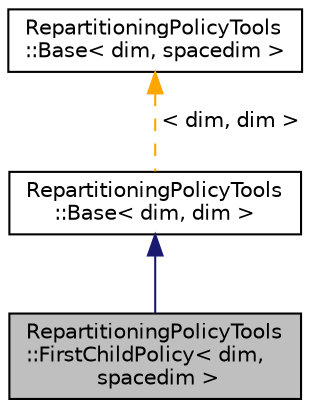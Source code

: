 digraph "RepartitioningPolicyTools::FirstChildPolicy&lt; dim, spacedim &gt;"
{
 // LATEX_PDF_SIZE
  edge [fontname="Helvetica",fontsize="10",labelfontname="Helvetica",labelfontsize="10"];
  node [fontname="Helvetica",fontsize="10",shape=record];
  Node1 [label="RepartitioningPolicyTools\l::FirstChildPolicy\< dim,\l spacedim \>",height=0.2,width=0.4,color="black", fillcolor="grey75", style="filled", fontcolor="black",tooltip=" "];
  Node2 -> Node1 [dir="back",color="midnightblue",fontsize="10",style="solid",fontname="Helvetica"];
  Node2 [label="RepartitioningPolicyTools\l::Base\< dim, dim \>",height=0.2,width=0.4,color="black", fillcolor="white", style="filled",URL="$classRepartitioningPolicyTools_1_1Base.html",tooltip=" "];
  Node3 -> Node2 [dir="back",color="orange",fontsize="10",style="dashed",label=" \< dim, dim \>" ,fontname="Helvetica"];
  Node3 [label="RepartitioningPolicyTools\l::Base\< dim, spacedim \>",height=0.2,width=0.4,color="black", fillcolor="white", style="filled",URL="$classRepartitioningPolicyTools_1_1Base.html",tooltip=" "];
}
